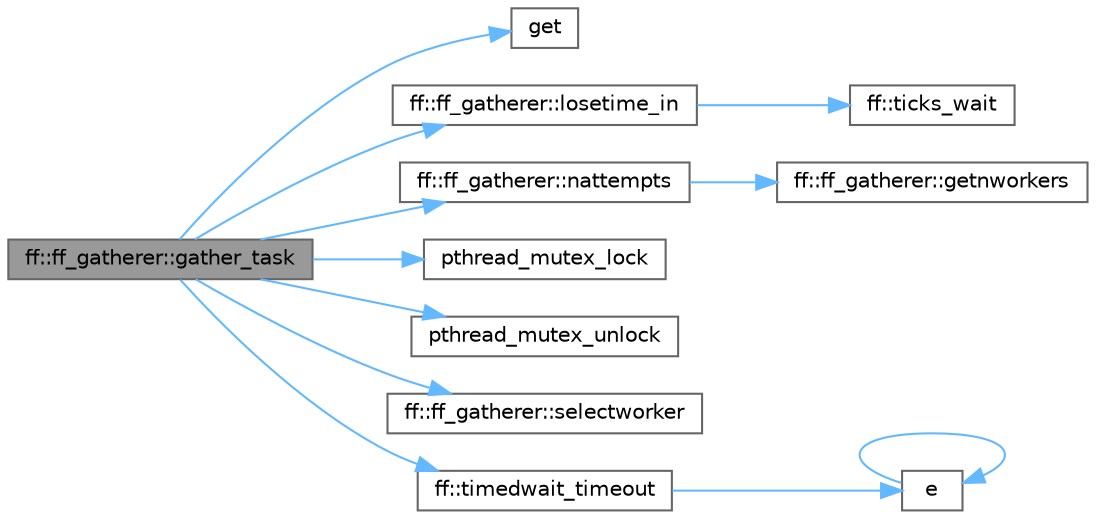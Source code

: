 digraph "ff::ff_gatherer::gather_task"
{
 // LATEX_PDF_SIZE
  bgcolor="transparent";
  edge [fontname=Helvetica,fontsize=10,labelfontname=Helvetica,labelfontsize=10];
  node [fontname=Helvetica,fontsize=10,shape=box,height=0.2,width=0.4];
  rankdir="LR";
  Node1 [id="Node000001",label="ff::ff_gatherer::gather_task",height=0.2,width=0.4,color="gray40", fillcolor="grey60", style="filled", fontcolor="black",tooltip="It gathers the tasks."];
  Node1 -> Node2 [id="edge12_Node000001_Node000002",color="steelblue1",style="solid",tooltip=" "];
  Node2 [id="Node000002",label="get",height=0.2,width=0.4,color="grey40", fillcolor="white", style="filled",URL="$stdlist__overload_8cpp.html#a120a90058439faee14791b33f94c0693",tooltip=" "];
  Node1 -> Node3 [id="edge13_Node000001_Node000003",color="steelblue1",style="solid",tooltip=" "];
  Node3 [id="Node000003",label="ff::ff_gatherer::losetime_in",height=0.2,width=0.4,color="grey40", fillcolor="white", style="filled",URL="$classff_1_1ff__gatherer.html#a56107faa9c87ba087ba9256c6b65846c",tooltip="Loses the time in"];
  Node3 -> Node4 [id="edge14_Node000003_Node000004",color="steelblue1",style="solid",tooltip=" "];
  Node4 [id="Node000004",label="ff::ticks_wait",height=0.2,width=0.4,color="grey40", fillcolor="white", style="filled",URL="$namespaceff.html#a04585e83a60ec0d1664ccfec22c87b8c",tooltip=" "];
  Node1 -> Node5 [id="edge15_Node000001_Node000005",color="steelblue1",style="solid",tooltip=" "];
  Node5 [id="Node000005",label="ff::ff_gatherer::nattempts",height=0.2,width=0.4,color="grey40", fillcolor="white", style="filled",URL="$classff_1_1ff__gatherer.html#a7a18f389c5595b9533e39b6ff6e191c4",tooltip="Gets the number of attempts."];
  Node5 -> Node6 [id="edge16_Node000005_Node000006",color="steelblue1",style="solid",tooltip=" "];
  Node6 [id="Node000006",label="ff::ff_gatherer::getnworkers",height=0.2,width=0.4,color="grey40", fillcolor="white", style="filled",URL="$classff_1_1ff__gatherer.html#ad17091090e42947e675012e30b0f9d49",tooltip="Gets the number of worker threads currently running."];
  Node1 -> Node7 [id="edge17_Node000001_Node000007",color="steelblue1",style="solid",tooltip=" "];
  Node7 [id="Node000007",label="pthread_mutex_lock",height=0.2,width=0.4,color="grey40", fillcolor="white", style="filled",URL="$pthread__minport__windows_8h.html#ac24005266439bc710f8d85235c0c9213",tooltip=" "];
  Node1 -> Node8 [id="edge18_Node000001_Node000008",color="steelblue1",style="solid",tooltip=" "];
  Node8 [id="Node000008",label="pthread_mutex_unlock",height=0.2,width=0.4,color="grey40", fillcolor="white", style="filled",URL="$pthread__minport__windows_8h.html#a9ebcb4bbf90f780d17be7acd63b0e92f",tooltip=" "];
  Node1 -> Node9 [id="edge19_Node000001_Node000009",color="steelblue1",style="solid",tooltip=" "];
  Node9 [id="Node000009",label="ff::ff_gatherer::selectworker",height=0.2,width=0.4,color="grey40", fillcolor="white", style="filled",URL="$classff_1_1ff__gatherer.html#a971dbb82d68cb6bd1a1fbd29811844bd",tooltip="Selects a worker."];
  Node1 -> Node10 [id="edge20_Node000001_Node000010",color="steelblue1",style="solid",tooltip=" "];
  Node10 [id="Node000010",label="ff::timedwait_timeout",height=0.2,width=0.4,color="grey40", fillcolor="white", style="filled",URL="$namespaceff.html#a5b1f0a8d2b5b3ed69bee02a6b2d3041e",tooltip=" "];
  Node10 -> Node11 [id="edge21_Node000010_Node000011",color="steelblue1",style="solid",tooltip=" "];
  Node11 [id="Node000011",label="e",height=0.2,width=0.4,color="grey40", fillcolor="white", style="filled",URL="$_cwise__array__power__array_8cpp.html#a9cb86ff854760bf91a154f2724a9101d",tooltip=" "];
  Node11 -> Node11 [id="edge22_Node000011_Node000011",color="steelblue1",style="solid",tooltip=" "];
}
